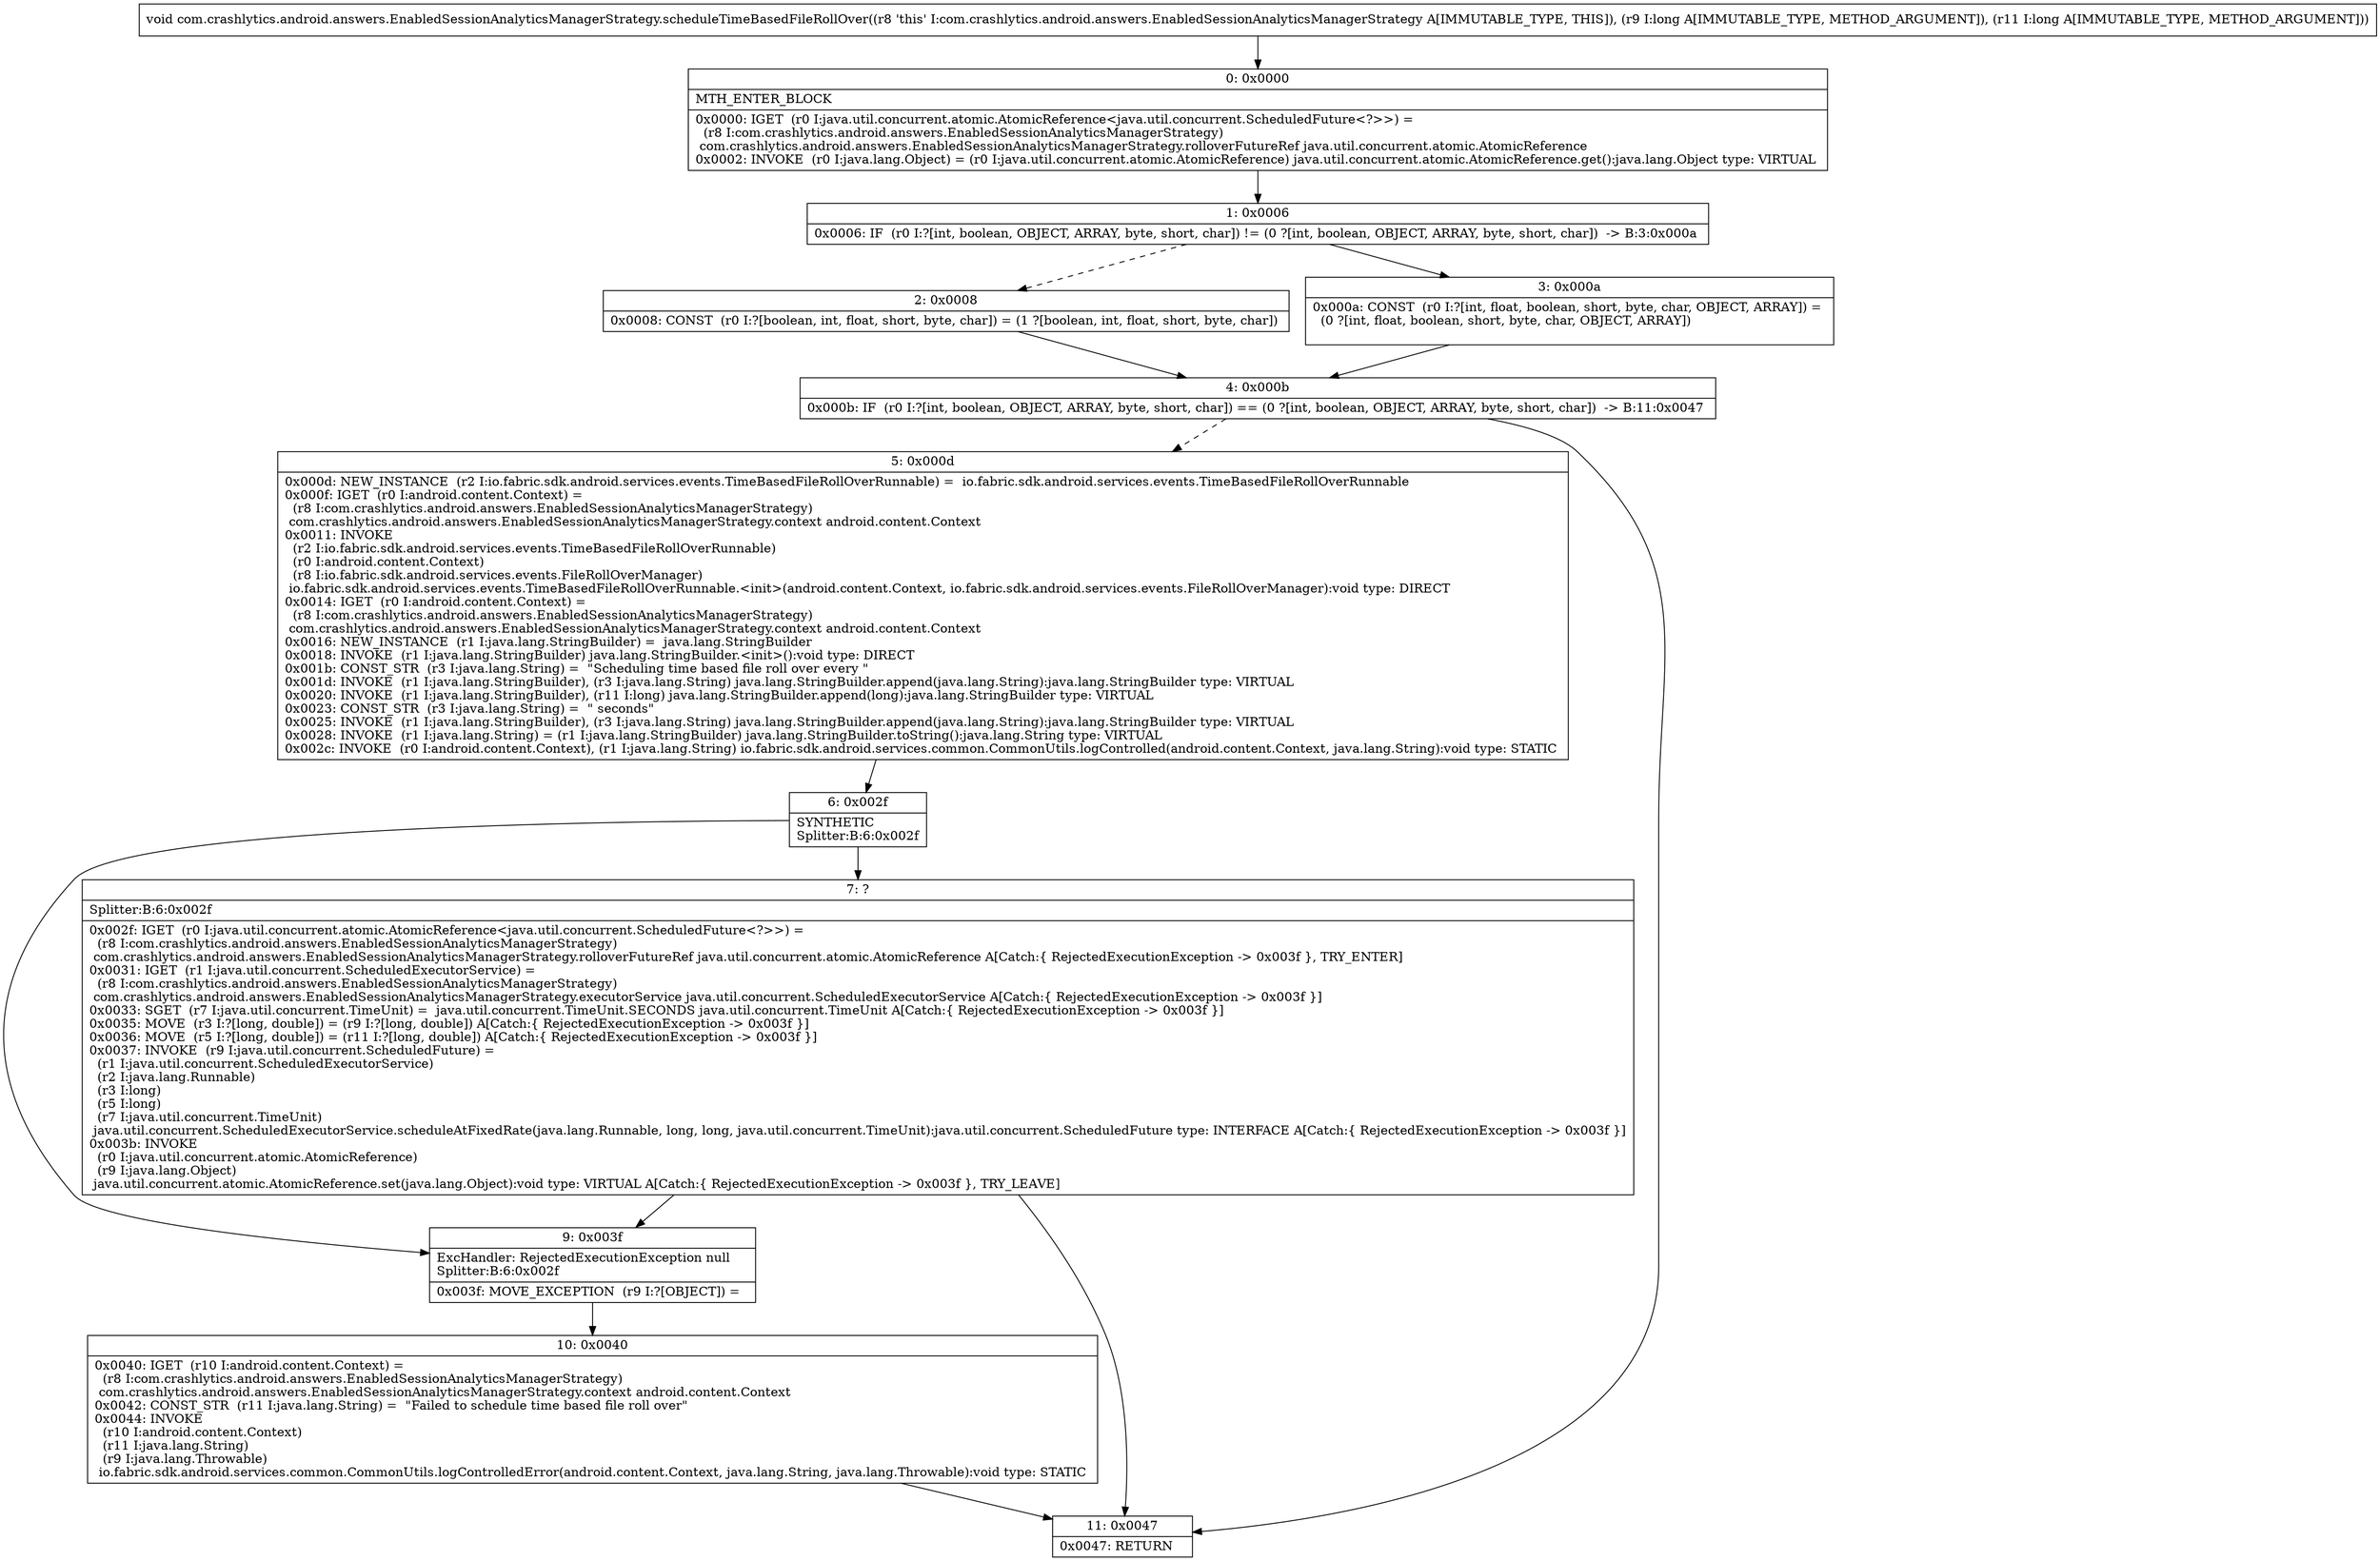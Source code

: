 digraph "CFG forcom.crashlytics.android.answers.EnabledSessionAnalyticsManagerStrategy.scheduleTimeBasedFileRollOver(JJ)V" {
Node_0 [shape=record,label="{0\:\ 0x0000|MTH_ENTER_BLOCK\l|0x0000: IGET  (r0 I:java.util.concurrent.atomic.AtomicReference\<java.util.concurrent.ScheduledFuture\<?\>\>) = \l  (r8 I:com.crashlytics.android.answers.EnabledSessionAnalyticsManagerStrategy)\l com.crashlytics.android.answers.EnabledSessionAnalyticsManagerStrategy.rolloverFutureRef java.util.concurrent.atomic.AtomicReference \l0x0002: INVOKE  (r0 I:java.lang.Object) = (r0 I:java.util.concurrent.atomic.AtomicReference) java.util.concurrent.atomic.AtomicReference.get():java.lang.Object type: VIRTUAL \l}"];
Node_1 [shape=record,label="{1\:\ 0x0006|0x0006: IF  (r0 I:?[int, boolean, OBJECT, ARRAY, byte, short, char]) != (0 ?[int, boolean, OBJECT, ARRAY, byte, short, char])  \-\> B:3:0x000a \l}"];
Node_2 [shape=record,label="{2\:\ 0x0008|0x0008: CONST  (r0 I:?[boolean, int, float, short, byte, char]) = (1 ?[boolean, int, float, short, byte, char]) \l}"];
Node_3 [shape=record,label="{3\:\ 0x000a|0x000a: CONST  (r0 I:?[int, float, boolean, short, byte, char, OBJECT, ARRAY]) = \l  (0 ?[int, float, boolean, short, byte, char, OBJECT, ARRAY])\l \l}"];
Node_4 [shape=record,label="{4\:\ 0x000b|0x000b: IF  (r0 I:?[int, boolean, OBJECT, ARRAY, byte, short, char]) == (0 ?[int, boolean, OBJECT, ARRAY, byte, short, char])  \-\> B:11:0x0047 \l}"];
Node_5 [shape=record,label="{5\:\ 0x000d|0x000d: NEW_INSTANCE  (r2 I:io.fabric.sdk.android.services.events.TimeBasedFileRollOverRunnable) =  io.fabric.sdk.android.services.events.TimeBasedFileRollOverRunnable \l0x000f: IGET  (r0 I:android.content.Context) = \l  (r8 I:com.crashlytics.android.answers.EnabledSessionAnalyticsManagerStrategy)\l com.crashlytics.android.answers.EnabledSessionAnalyticsManagerStrategy.context android.content.Context \l0x0011: INVOKE  \l  (r2 I:io.fabric.sdk.android.services.events.TimeBasedFileRollOverRunnable)\l  (r0 I:android.content.Context)\l  (r8 I:io.fabric.sdk.android.services.events.FileRollOverManager)\l io.fabric.sdk.android.services.events.TimeBasedFileRollOverRunnable.\<init\>(android.content.Context, io.fabric.sdk.android.services.events.FileRollOverManager):void type: DIRECT \l0x0014: IGET  (r0 I:android.content.Context) = \l  (r8 I:com.crashlytics.android.answers.EnabledSessionAnalyticsManagerStrategy)\l com.crashlytics.android.answers.EnabledSessionAnalyticsManagerStrategy.context android.content.Context \l0x0016: NEW_INSTANCE  (r1 I:java.lang.StringBuilder) =  java.lang.StringBuilder \l0x0018: INVOKE  (r1 I:java.lang.StringBuilder) java.lang.StringBuilder.\<init\>():void type: DIRECT \l0x001b: CONST_STR  (r3 I:java.lang.String) =  \"Scheduling time based file roll over every \" \l0x001d: INVOKE  (r1 I:java.lang.StringBuilder), (r3 I:java.lang.String) java.lang.StringBuilder.append(java.lang.String):java.lang.StringBuilder type: VIRTUAL \l0x0020: INVOKE  (r1 I:java.lang.StringBuilder), (r11 I:long) java.lang.StringBuilder.append(long):java.lang.StringBuilder type: VIRTUAL \l0x0023: CONST_STR  (r3 I:java.lang.String) =  \" seconds\" \l0x0025: INVOKE  (r1 I:java.lang.StringBuilder), (r3 I:java.lang.String) java.lang.StringBuilder.append(java.lang.String):java.lang.StringBuilder type: VIRTUAL \l0x0028: INVOKE  (r1 I:java.lang.String) = (r1 I:java.lang.StringBuilder) java.lang.StringBuilder.toString():java.lang.String type: VIRTUAL \l0x002c: INVOKE  (r0 I:android.content.Context), (r1 I:java.lang.String) io.fabric.sdk.android.services.common.CommonUtils.logControlled(android.content.Context, java.lang.String):void type: STATIC \l}"];
Node_6 [shape=record,label="{6\:\ 0x002f|SYNTHETIC\lSplitter:B:6:0x002f\l}"];
Node_7 [shape=record,label="{7\:\ ?|Splitter:B:6:0x002f\l|0x002f: IGET  (r0 I:java.util.concurrent.atomic.AtomicReference\<java.util.concurrent.ScheduledFuture\<?\>\>) = \l  (r8 I:com.crashlytics.android.answers.EnabledSessionAnalyticsManagerStrategy)\l com.crashlytics.android.answers.EnabledSessionAnalyticsManagerStrategy.rolloverFutureRef java.util.concurrent.atomic.AtomicReference A[Catch:\{ RejectedExecutionException \-\> 0x003f \}, TRY_ENTER]\l0x0031: IGET  (r1 I:java.util.concurrent.ScheduledExecutorService) = \l  (r8 I:com.crashlytics.android.answers.EnabledSessionAnalyticsManagerStrategy)\l com.crashlytics.android.answers.EnabledSessionAnalyticsManagerStrategy.executorService java.util.concurrent.ScheduledExecutorService A[Catch:\{ RejectedExecutionException \-\> 0x003f \}]\l0x0033: SGET  (r7 I:java.util.concurrent.TimeUnit) =  java.util.concurrent.TimeUnit.SECONDS java.util.concurrent.TimeUnit A[Catch:\{ RejectedExecutionException \-\> 0x003f \}]\l0x0035: MOVE  (r3 I:?[long, double]) = (r9 I:?[long, double]) A[Catch:\{ RejectedExecutionException \-\> 0x003f \}]\l0x0036: MOVE  (r5 I:?[long, double]) = (r11 I:?[long, double]) A[Catch:\{ RejectedExecutionException \-\> 0x003f \}]\l0x0037: INVOKE  (r9 I:java.util.concurrent.ScheduledFuture) = \l  (r1 I:java.util.concurrent.ScheduledExecutorService)\l  (r2 I:java.lang.Runnable)\l  (r3 I:long)\l  (r5 I:long)\l  (r7 I:java.util.concurrent.TimeUnit)\l java.util.concurrent.ScheduledExecutorService.scheduleAtFixedRate(java.lang.Runnable, long, long, java.util.concurrent.TimeUnit):java.util.concurrent.ScheduledFuture type: INTERFACE A[Catch:\{ RejectedExecutionException \-\> 0x003f \}]\l0x003b: INVOKE  \l  (r0 I:java.util.concurrent.atomic.AtomicReference)\l  (r9 I:java.lang.Object)\l java.util.concurrent.atomic.AtomicReference.set(java.lang.Object):void type: VIRTUAL A[Catch:\{ RejectedExecutionException \-\> 0x003f \}, TRY_LEAVE]\l}"];
Node_9 [shape=record,label="{9\:\ 0x003f|ExcHandler: RejectedExecutionException null\lSplitter:B:6:0x002f\l|0x003f: MOVE_EXCEPTION  (r9 I:?[OBJECT]) =  \l}"];
Node_10 [shape=record,label="{10\:\ 0x0040|0x0040: IGET  (r10 I:android.content.Context) = \l  (r8 I:com.crashlytics.android.answers.EnabledSessionAnalyticsManagerStrategy)\l com.crashlytics.android.answers.EnabledSessionAnalyticsManagerStrategy.context android.content.Context \l0x0042: CONST_STR  (r11 I:java.lang.String) =  \"Failed to schedule time based file roll over\" \l0x0044: INVOKE  \l  (r10 I:android.content.Context)\l  (r11 I:java.lang.String)\l  (r9 I:java.lang.Throwable)\l io.fabric.sdk.android.services.common.CommonUtils.logControlledError(android.content.Context, java.lang.String, java.lang.Throwable):void type: STATIC \l}"];
Node_11 [shape=record,label="{11\:\ 0x0047|0x0047: RETURN   \l}"];
MethodNode[shape=record,label="{void com.crashlytics.android.answers.EnabledSessionAnalyticsManagerStrategy.scheduleTimeBasedFileRollOver((r8 'this' I:com.crashlytics.android.answers.EnabledSessionAnalyticsManagerStrategy A[IMMUTABLE_TYPE, THIS]), (r9 I:long A[IMMUTABLE_TYPE, METHOD_ARGUMENT]), (r11 I:long A[IMMUTABLE_TYPE, METHOD_ARGUMENT])) }"];
MethodNode -> Node_0;
Node_0 -> Node_1;
Node_1 -> Node_2[style=dashed];
Node_1 -> Node_3;
Node_2 -> Node_4;
Node_3 -> Node_4;
Node_4 -> Node_5[style=dashed];
Node_4 -> Node_11;
Node_5 -> Node_6;
Node_6 -> Node_7;
Node_6 -> Node_9;
Node_7 -> Node_9;
Node_7 -> Node_11;
Node_9 -> Node_10;
Node_10 -> Node_11;
}

